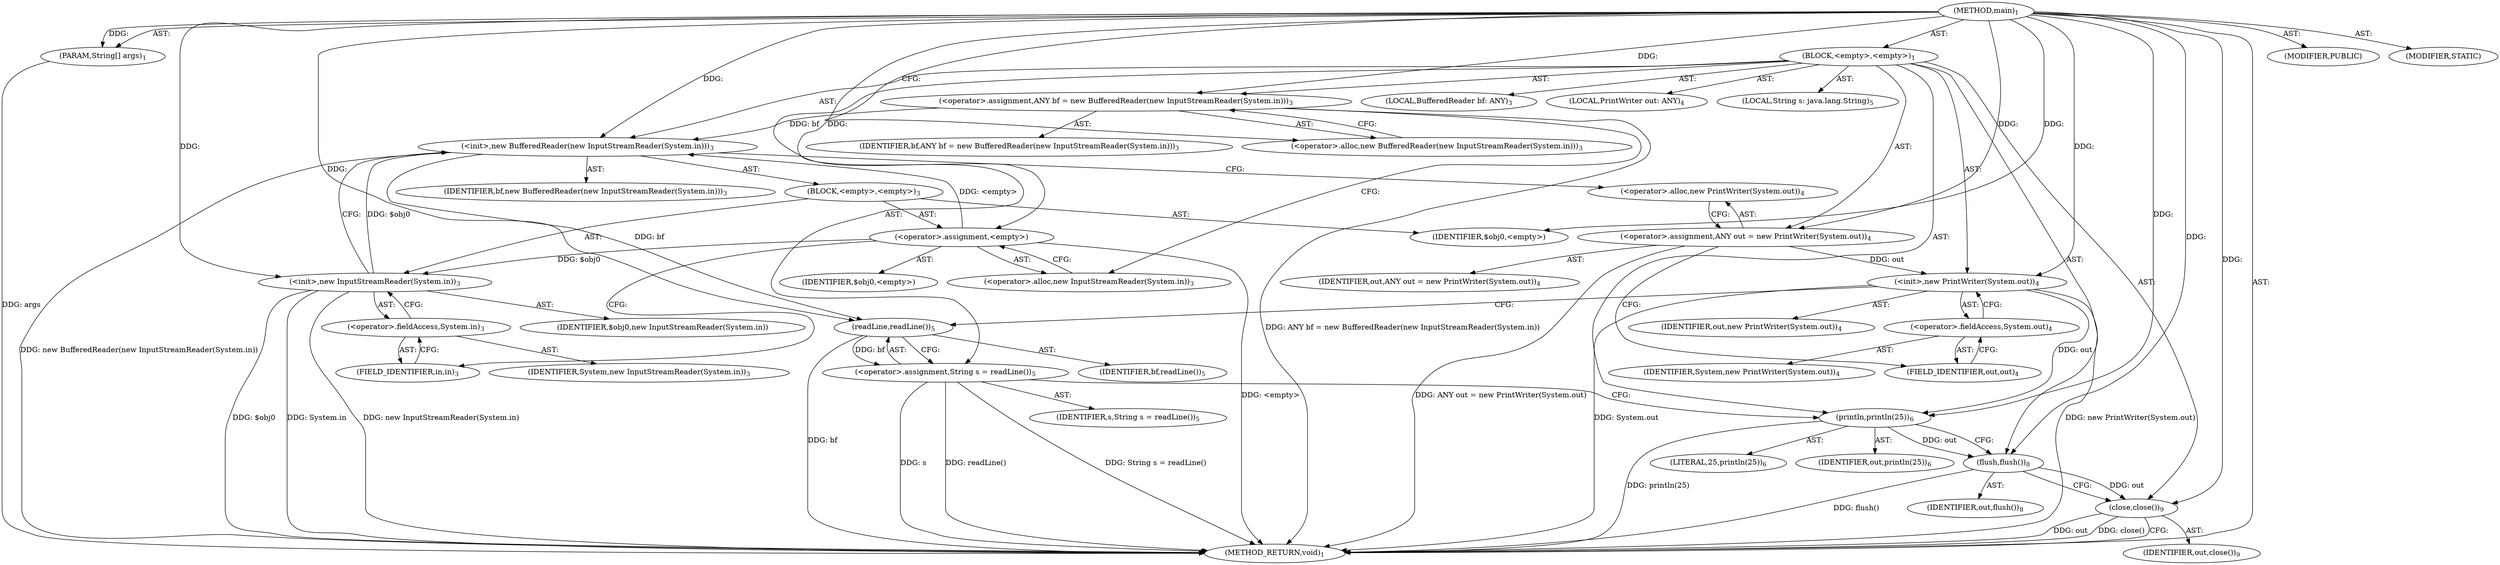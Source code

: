 digraph "main" {  
"21" [label = <(METHOD,main)<SUB>1</SUB>> ]
"22" [label = <(PARAM,String[] args)<SUB>1</SUB>> ]
"23" [label = <(BLOCK,&lt;empty&gt;,&lt;empty&gt;)<SUB>1</SUB>> ]
"4" [label = <(LOCAL,BufferedReader bf: ANY)<SUB>3</SUB>> ]
"24" [label = <(&lt;operator&gt;.assignment,ANY bf = new BufferedReader(new InputStreamReader(System.in)))<SUB>3</SUB>> ]
"25" [label = <(IDENTIFIER,bf,ANY bf = new BufferedReader(new InputStreamReader(System.in)))<SUB>3</SUB>> ]
"26" [label = <(&lt;operator&gt;.alloc,new BufferedReader(new InputStreamReader(System.in)))<SUB>3</SUB>> ]
"27" [label = <(&lt;init&gt;,new BufferedReader(new InputStreamReader(System.in)))<SUB>3</SUB>> ]
"3" [label = <(IDENTIFIER,bf,new BufferedReader(new InputStreamReader(System.in)))<SUB>3</SUB>> ]
"28" [label = <(BLOCK,&lt;empty&gt;,&lt;empty&gt;)<SUB>3</SUB>> ]
"29" [label = <(&lt;operator&gt;.assignment,&lt;empty&gt;)> ]
"30" [label = <(IDENTIFIER,$obj0,&lt;empty&gt;)> ]
"31" [label = <(&lt;operator&gt;.alloc,new InputStreamReader(System.in))<SUB>3</SUB>> ]
"32" [label = <(&lt;init&gt;,new InputStreamReader(System.in))<SUB>3</SUB>> ]
"33" [label = <(IDENTIFIER,$obj0,new InputStreamReader(System.in))> ]
"34" [label = <(&lt;operator&gt;.fieldAccess,System.in)<SUB>3</SUB>> ]
"35" [label = <(IDENTIFIER,System,new InputStreamReader(System.in))<SUB>3</SUB>> ]
"36" [label = <(FIELD_IDENTIFIER,in,in)<SUB>3</SUB>> ]
"37" [label = <(IDENTIFIER,$obj0,&lt;empty&gt;)> ]
"6" [label = <(LOCAL,PrintWriter out: ANY)<SUB>4</SUB>> ]
"38" [label = <(&lt;operator&gt;.assignment,ANY out = new PrintWriter(System.out))<SUB>4</SUB>> ]
"39" [label = <(IDENTIFIER,out,ANY out = new PrintWriter(System.out))<SUB>4</SUB>> ]
"40" [label = <(&lt;operator&gt;.alloc,new PrintWriter(System.out))<SUB>4</SUB>> ]
"41" [label = <(&lt;init&gt;,new PrintWriter(System.out))<SUB>4</SUB>> ]
"5" [label = <(IDENTIFIER,out,new PrintWriter(System.out))<SUB>4</SUB>> ]
"42" [label = <(&lt;operator&gt;.fieldAccess,System.out)<SUB>4</SUB>> ]
"43" [label = <(IDENTIFIER,System,new PrintWriter(System.out))<SUB>4</SUB>> ]
"44" [label = <(FIELD_IDENTIFIER,out,out)<SUB>4</SUB>> ]
"45" [label = <(LOCAL,String s: java.lang.String)<SUB>5</SUB>> ]
"46" [label = <(&lt;operator&gt;.assignment,String s = readLine())<SUB>5</SUB>> ]
"47" [label = <(IDENTIFIER,s,String s = readLine())<SUB>5</SUB>> ]
"48" [label = <(readLine,readLine())<SUB>5</SUB>> ]
"49" [label = <(IDENTIFIER,bf,readLine())<SUB>5</SUB>> ]
"50" [label = <(println,println(25))<SUB>6</SUB>> ]
"51" [label = <(IDENTIFIER,out,println(25))<SUB>6</SUB>> ]
"52" [label = <(LITERAL,25,println(25))<SUB>6</SUB>> ]
"53" [label = <(flush,flush())<SUB>8</SUB>> ]
"54" [label = <(IDENTIFIER,out,flush())<SUB>8</SUB>> ]
"55" [label = <(close,close())<SUB>9</SUB>> ]
"56" [label = <(IDENTIFIER,out,close())<SUB>9</SUB>> ]
"57" [label = <(MODIFIER,PUBLIC)> ]
"58" [label = <(MODIFIER,STATIC)> ]
"59" [label = <(METHOD_RETURN,void)<SUB>1</SUB>> ]
  "21" -> "22"  [ label = "AST: "] 
  "21" -> "23"  [ label = "AST: "] 
  "21" -> "57"  [ label = "AST: "] 
  "21" -> "58"  [ label = "AST: "] 
  "21" -> "59"  [ label = "AST: "] 
  "23" -> "4"  [ label = "AST: "] 
  "23" -> "24"  [ label = "AST: "] 
  "23" -> "27"  [ label = "AST: "] 
  "23" -> "6"  [ label = "AST: "] 
  "23" -> "38"  [ label = "AST: "] 
  "23" -> "41"  [ label = "AST: "] 
  "23" -> "45"  [ label = "AST: "] 
  "23" -> "46"  [ label = "AST: "] 
  "23" -> "50"  [ label = "AST: "] 
  "23" -> "53"  [ label = "AST: "] 
  "23" -> "55"  [ label = "AST: "] 
  "24" -> "25"  [ label = "AST: "] 
  "24" -> "26"  [ label = "AST: "] 
  "27" -> "3"  [ label = "AST: "] 
  "27" -> "28"  [ label = "AST: "] 
  "28" -> "29"  [ label = "AST: "] 
  "28" -> "32"  [ label = "AST: "] 
  "28" -> "37"  [ label = "AST: "] 
  "29" -> "30"  [ label = "AST: "] 
  "29" -> "31"  [ label = "AST: "] 
  "32" -> "33"  [ label = "AST: "] 
  "32" -> "34"  [ label = "AST: "] 
  "34" -> "35"  [ label = "AST: "] 
  "34" -> "36"  [ label = "AST: "] 
  "38" -> "39"  [ label = "AST: "] 
  "38" -> "40"  [ label = "AST: "] 
  "41" -> "5"  [ label = "AST: "] 
  "41" -> "42"  [ label = "AST: "] 
  "42" -> "43"  [ label = "AST: "] 
  "42" -> "44"  [ label = "AST: "] 
  "46" -> "47"  [ label = "AST: "] 
  "46" -> "48"  [ label = "AST: "] 
  "48" -> "49"  [ label = "AST: "] 
  "50" -> "51"  [ label = "AST: "] 
  "50" -> "52"  [ label = "AST: "] 
  "53" -> "54"  [ label = "AST: "] 
  "55" -> "56"  [ label = "AST: "] 
  "24" -> "31"  [ label = "CFG: "] 
  "27" -> "40"  [ label = "CFG: "] 
  "38" -> "44"  [ label = "CFG: "] 
  "41" -> "48"  [ label = "CFG: "] 
  "46" -> "50"  [ label = "CFG: "] 
  "50" -> "53"  [ label = "CFG: "] 
  "53" -> "55"  [ label = "CFG: "] 
  "55" -> "59"  [ label = "CFG: "] 
  "26" -> "24"  [ label = "CFG: "] 
  "40" -> "38"  [ label = "CFG: "] 
  "42" -> "41"  [ label = "CFG: "] 
  "48" -> "46"  [ label = "CFG: "] 
  "29" -> "36"  [ label = "CFG: "] 
  "32" -> "27"  [ label = "CFG: "] 
  "44" -> "42"  [ label = "CFG: "] 
  "31" -> "29"  [ label = "CFG: "] 
  "34" -> "32"  [ label = "CFG: "] 
  "36" -> "34"  [ label = "CFG: "] 
  "21" -> "26"  [ label = "CFG: "] 
  "22" -> "59"  [ label = "DDG: args"] 
  "24" -> "59"  [ label = "DDG: ANY bf = new BufferedReader(new InputStreamReader(System.in))"] 
  "29" -> "59"  [ label = "DDG: &lt;empty&gt;"] 
  "32" -> "59"  [ label = "DDG: $obj0"] 
  "32" -> "59"  [ label = "DDG: System.in"] 
  "32" -> "59"  [ label = "DDG: new InputStreamReader(System.in)"] 
  "27" -> "59"  [ label = "DDG: new BufferedReader(new InputStreamReader(System.in))"] 
  "38" -> "59"  [ label = "DDG: ANY out = new PrintWriter(System.out)"] 
  "41" -> "59"  [ label = "DDG: System.out"] 
  "41" -> "59"  [ label = "DDG: new PrintWriter(System.out)"] 
  "46" -> "59"  [ label = "DDG: s"] 
  "48" -> "59"  [ label = "DDG: bf"] 
  "46" -> "59"  [ label = "DDG: readLine()"] 
  "46" -> "59"  [ label = "DDG: String s = readLine()"] 
  "50" -> "59"  [ label = "DDG: println(25)"] 
  "53" -> "59"  [ label = "DDG: flush()"] 
  "55" -> "59"  [ label = "DDG: out"] 
  "55" -> "59"  [ label = "DDG: close()"] 
  "21" -> "22"  [ label = "DDG: "] 
  "21" -> "24"  [ label = "DDG: "] 
  "21" -> "38"  [ label = "DDG: "] 
  "48" -> "46"  [ label = "DDG: bf"] 
  "24" -> "27"  [ label = "DDG: bf"] 
  "21" -> "27"  [ label = "DDG: "] 
  "29" -> "27"  [ label = "DDG: &lt;empty&gt;"] 
  "32" -> "27"  [ label = "DDG: $obj0"] 
  "38" -> "41"  [ label = "DDG: out"] 
  "21" -> "41"  [ label = "DDG: "] 
  "41" -> "50"  [ label = "DDG: out"] 
  "21" -> "50"  [ label = "DDG: "] 
  "50" -> "53"  [ label = "DDG: out"] 
  "21" -> "53"  [ label = "DDG: "] 
  "53" -> "55"  [ label = "DDG: out"] 
  "21" -> "55"  [ label = "DDG: "] 
  "21" -> "29"  [ label = "DDG: "] 
  "21" -> "37"  [ label = "DDG: "] 
  "27" -> "48"  [ label = "DDG: bf"] 
  "21" -> "48"  [ label = "DDG: "] 
  "29" -> "32"  [ label = "DDG: $obj0"] 
  "21" -> "32"  [ label = "DDG: "] 
}
